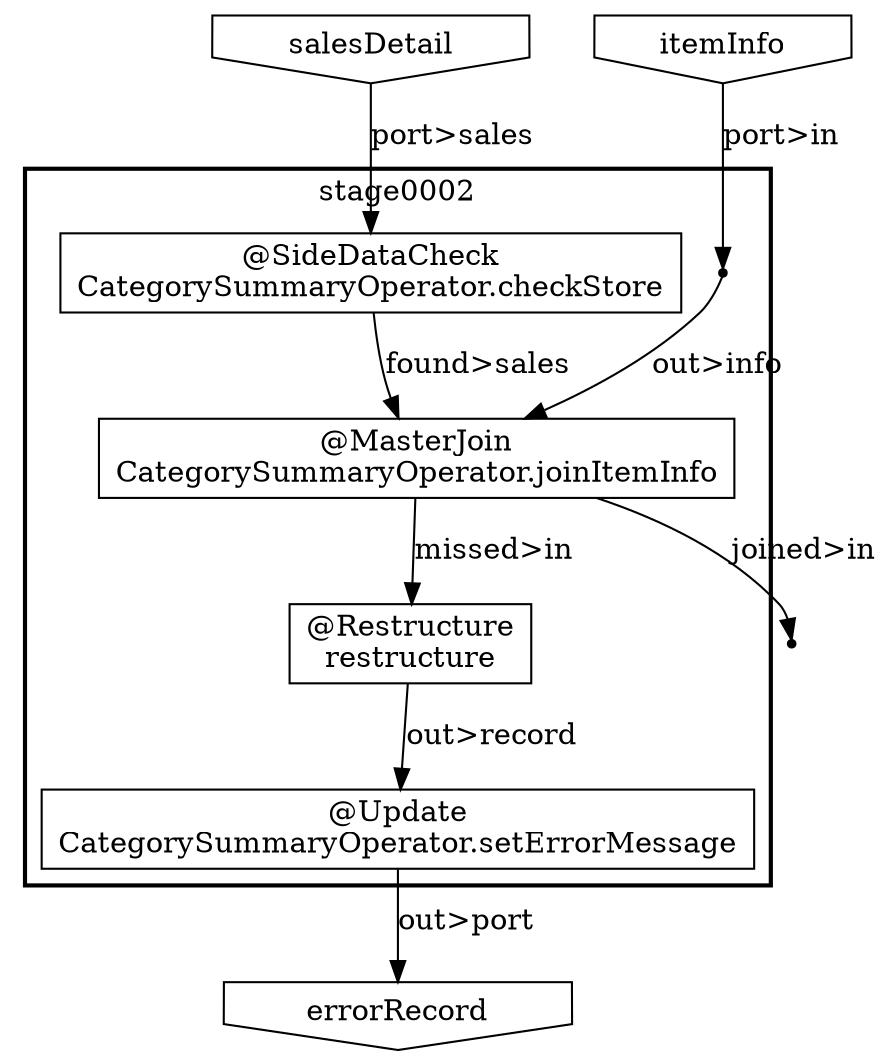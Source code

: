digraph {
    "10f9780c-9307-4adb-b030-d759082b1905" [shape=invhouse, label="errorRecord"];
    subgraph "cluster_dde51505-8527-4044-bde7-61595340effd" {
        label = "stage0002";
        style = bold;
        "81620a3b-0f75-48fb-bfa0-46fb916fa0b1" [shape=box, label="@Restructure\nrestructure"];
        "8bc5d9fc-c481-4648-ae4c-b876f3c8769d" [shape=box, label="@Update\nCategorySummaryOperator.setErrorMessage"];
        "db2fd719-e04a-4960-b4bb-e3549f7ec24e" [shape=box, label="@MasterJoin\nCategorySummaryOperator.joinItemInfo"];
        "b9caa553-c117-405b-ba5a-5ed4e1a46c06" [shape=point];
        "daa20a9c-993b-45de-ab31-063c92d56190" [shape=box, label="@SideDataCheck\nCategorySummaryOperator.checkStore"];
    }
    "4cd13fe6-34ed-4bcc-b9a3-e2b7a9095c5d" [shape=invhouse, label="salesDetail"];
    "12cfb764-f8f6-49c5-84e6-6812587ae20c" [shape=point];
    "7baec42f-f56c-4e66-b307-441c4cbfcc61" [shape=invhouse, label="itemInfo"];
    "daa20a9c-993b-45de-ab31-063c92d56190" -> "db2fd719-e04a-4960-b4bb-e3549f7ec24e" [label="found>sales"];
    "b9caa553-c117-405b-ba5a-5ed4e1a46c06" -> "db2fd719-e04a-4960-b4bb-e3549f7ec24e" [label="out>info"];
    "db2fd719-e04a-4960-b4bb-e3549f7ec24e" -> "12cfb764-f8f6-49c5-84e6-6812587ae20c" [label="joined>in"];
    "8bc5d9fc-c481-4648-ae4c-b876f3c8769d" -> "10f9780c-9307-4adb-b030-d759082b1905" [label="out>port"];
    "81620a3b-0f75-48fb-bfa0-46fb916fa0b1" -> "8bc5d9fc-c481-4648-ae4c-b876f3c8769d" [label="out>record"];
    "db2fd719-e04a-4960-b4bb-e3549f7ec24e" -> "81620a3b-0f75-48fb-bfa0-46fb916fa0b1" [label="missed>in"];
    "4cd13fe6-34ed-4bcc-b9a3-e2b7a9095c5d" -> "daa20a9c-993b-45de-ab31-063c92d56190" [label="port>sales"];
    "7baec42f-f56c-4e66-b307-441c4cbfcc61" -> "b9caa553-c117-405b-ba5a-5ed4e1a46c06" [label="port>in"];
}

